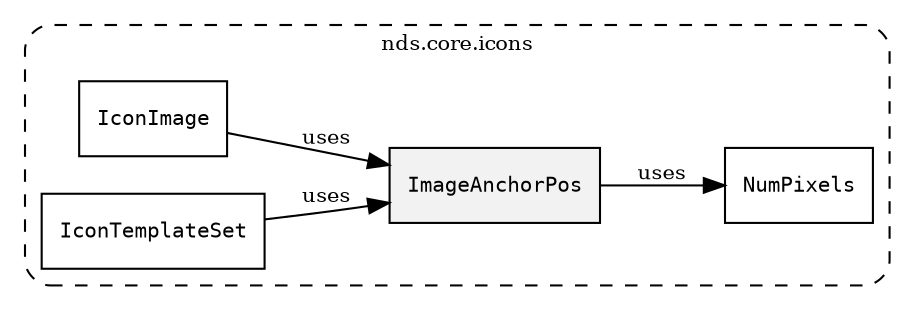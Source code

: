 /**
 * This dot file creates symbol collaboration diagram for ImageAnchorPos.
 */
digraph ZSERIO
{
    node [shape=box, fontsize=10];
    rankdir="LR";
    fontsize=10;
    tooltip="ImageAnchorPos collaboration diagram";

    subgraph "cluster_nds.core.icons"
    {
        style="dashed, rounded";
        label="nds.core.icons";
        tooltip="Package nds.core.icons";
        href="../../../content/packages/nds.core.icons.html#Package-nds-core-icons";
        target="_parent";

        "ImageAnchorPos" [style="filled", fillcolor="#0000000D", target="_parent", label=<<font face="monospace"><table align="center" border="0" cellspacing="0" cellpadding="0"><tr><td href="../../../content/packages/nds.core.icons.html#Structure-ImageAnchorPos" title="Structure defined in nds.core.icons">ImageAnchorPos</td></tr></table></font>>];
        "NumPixels" [target="_parent", label=<<font face="monospace"><table align="center" border="0" cellspacing="0" cellpadding="0"><tr><td href="../../../content/packages/nds.core.icons.html#Subtype-NumPixels" title="Subtype defined in nds.core.icons">NumPixels</td></tr></table></font>>];
        "IconImage" [target="_parent", label=<<font face="monospace"><table align="center" border="0" cellspacing="0" cellpadding="0"><tr><td href="../../../content/packages/nds.core.icons.html#Structure-IconImage" title="Structure defined in nds.core.icons">IconImage</td></tr></table></font>>];
        "IconTemplateSet" [target="_parent", label=<<font face="monospace"><table align="center" border="0" cellspacing="0" cellpadding="0"><tr><td href="../../../content/packages/nds.core.icons.html#Structure-IconTemplateSet" title="Structure defined in nds.core.icons">IconTemplateSet</td></tr></table></font>>];
    }

    "ImageAnchorPos" -> "NumPixels" [label="uses", fontsize=10];
    "IconImage" -> "ImageAnchorPos" [label="uses", fontsize=10];
    "IconTemplateSet" -> "ImageAnchorPos" [label="uses", fontsize=10];
}
